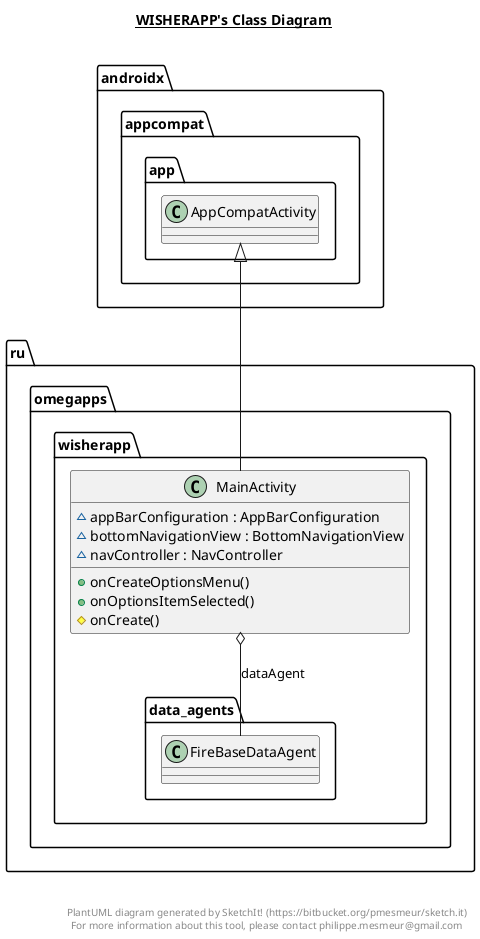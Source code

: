 @startuml

title __WISHERAPP's Class Diagram__\n

  namespace ru.omegapps.wisherapp {
    class ru.omegapps.wisherapp.MainActivity {
        ~ appBarConfiguration : AppBarConfiguration
        ~ bottomNavigationView : BottomNavigationView
        ~ navController : NavController
        + onCreateOptionsMenu()
        + onOptionsItemSelected()
        # onCreate()
    }
  }
  

  ru.omegapps.wisherapp.MainActivity -up-|> androidx.appcompat.app.AppCompatActivity
  ru.omegapps.wisherapp.MainActivity o-- ru.omegapps.wisherapp.data_agents.FireBaseDataAgent : dataAgent


right footer


PlantUML diagram generated by SketchIt! (https://bitbucket.org/pmesmeur/sketch.it)
For more information about this tool, please contact philippe.mesmeur@gmail.com
endfooter

@enduml
